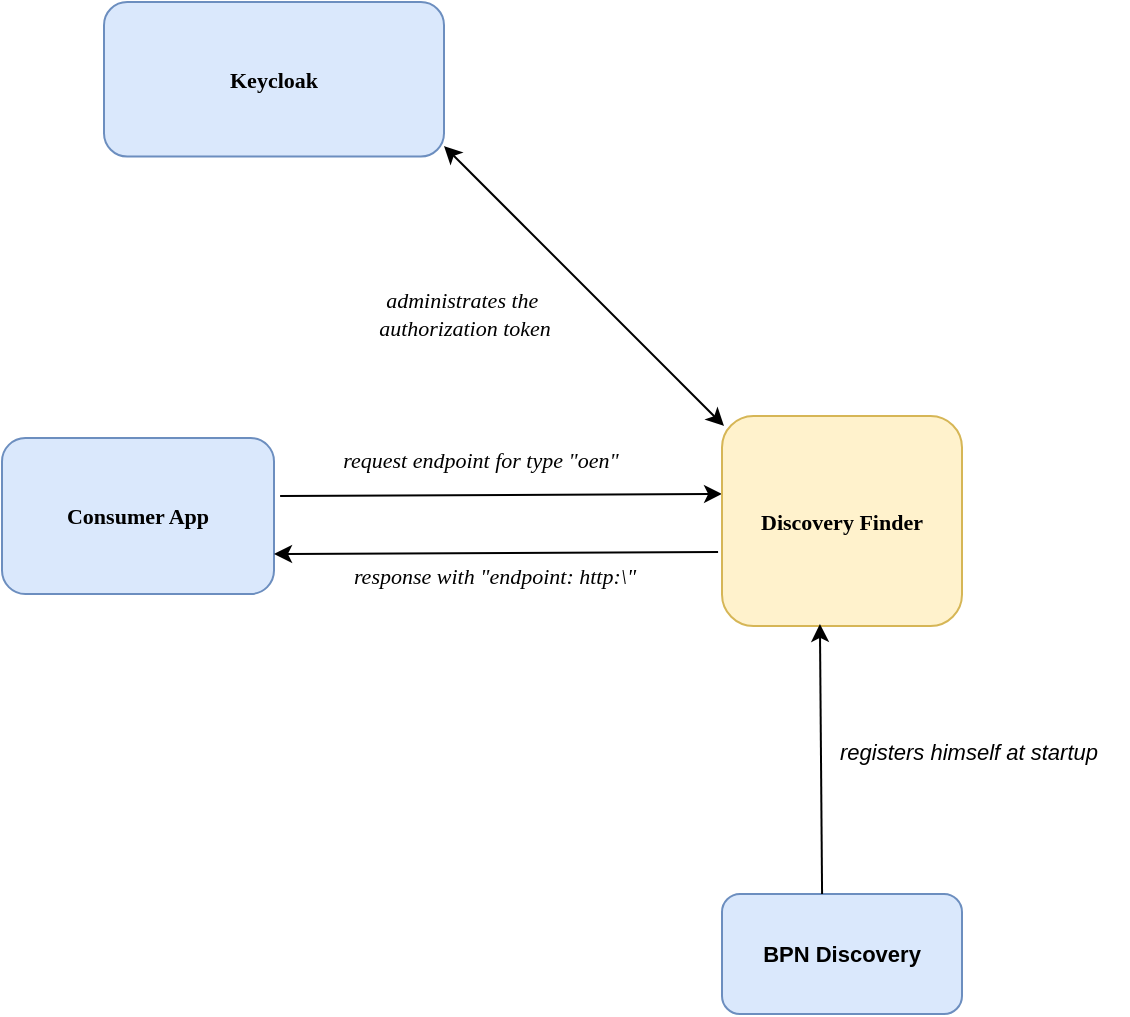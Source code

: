 <mxfile version="21.3.2" type="device">
  <diagram name="Seite-1" id="9co04QmEE0R0oi6VNs9X">
    <mxGraphModel dx="1416" dy="747" grid="1" gridSize="10" guides="1" tooltips="1" connect="1" arrows="1" fold="1" page="1" pageScale="1" pageWidth="827" pageHeight="1169" math="0" shadow="0">
      <root>
        <mxCell id="0" />
        <mxCell id="1" parent="0" />
        <mxCell id="28d11MB7t_VA5oIBtJsD-2" value="&lt;font style=&quot;font-size: 11px;&quot; face=&quot;Verdana&quot;&gt;&lt;b&gt;Consumer App&lt;/b&gt;&lt;/font&gt;" style="rounded=1;whiteSpace=wrap;html=1;fillColor=#dae8fc;strokeColor=#6c8ebf;" parent="1" vertex="1">
          <mxGeometry x="50" y="452" width="136" height="78" as="geometry" />
        </mxCell>
        <mxCell id="28d11MB7t_VA5oIBtJsD-3" value="&lt;i&gt;&lt;font face=&quot;Verdana&quot;&gt;request endpoint for type &quot;oen&quot;&lt;br&gt;&lt;/font&gt;&lt;/i&gt;" style="endArrow=classic;html=1;rounded=0;entryX=-0.033;entryY=0.371;entryDx=0;entryDy=0;entryPerimeter=0;exitX=0.993;exitY=0.372;exitDx=0;exitDy=0;exitPerimeter=0;" parent="1" edge="1">
          <mxGeometry x="-0.095" y="18" width="50" height="50" relative="1" as="geometry">
            <mxPoint x="189.048" y="481.016" as="sourcePoint" />
            <mxPoint x="410.04" y="479.955" as="targetPoint" />
            <mxPoint as="offset" />
          </mxGeometry>
        </mxCell>
        <mxCell id="28d11MB7t_VA5oIBtJsD-4" value="&lt;font style=&quot;font-size: 11px;&quot; face=&quot;Verdana&quot;&gt;&lt;b&gt;Discovery Finder&lt;/b&gt;&lt;/font&gt;" style="rounded=1;whiteSpace=wrap;html=1;fillColor=#fff2cc;strokeColor=#d6b656;" parent="1" vertex="1">
          <mxGeometry x="410" y="441" width="120" height="105" as="geometry" />
        </mxCell>
        <mxCell id="28d11MB7t_VA5oIBtJsD-6" value="" style="endArrow=classic;html=1;rounded=0;exitX=0.017;exitY=0.648;exitDx=0;exitDy=0;exitPerimeter=0;" parent="1" edge="1">
          <mxGeometry width="50" height="50" relative="1" as="geometry">
            <mxPoint x="408.04" y="509.04" as="sourcePoint" />
            <mxPoint x="186" y="510" as="targetPoint" />
          </mxGeometry>
        </mxCell>
        <mxCell id="28d11MB7t_VA5oIBtJsD-8" value="&lt;div style=&quot;font-size: 11px;&quot;&gt;&lt;font style=&quot;font-size: 11px;&quot;&gt;&lt;i&gt;&lt;font style=&quot;font-size: 11px;&quot; face=&quot;Verdana&quot;&gt;response with &quot;endpoint: http:\\&quot;&lt;/font&gt;&lt;/i&gt;&lt;/font&gt;&lt;/div&gt;&lt;div style=&quot;font-size: 11px;&quot;&gt;&lt;font style=&quot;font-size: 11px;&quot;&gt;&lt;i&gt;&lt;font style=&quot;font-size: 11px;&quot; face=&quot;Verdana&quot;&gt;&lt;br&gt;&lt;/font&gt;&lt;/i&gt;&lt;/font&gt;&lt;/div&gt;" style="text;html=1;align=center;verticalAlign=middle;resizable=0;points=[];autosize=1;strokeColor=none;fillColor=none;" parent="1" vertex="1">
          <mxGeometry x="191" y="508" width="210" height="40" as="geometry" />
        </mxCell>
        <mxCell id="28d11MB7t_VA5oIBtJsD-13" value="&lt;font style=&quot;font-size: 11px;&quot;&gt;&lt;b&gt;BPN Discovery&lt;/b&gt;&lt;/font&gt;" style="rounded=1;whiteSpace=wrap;html=1;fillColor=#dae8fc;strokeColor=#6c8ebf;" parent="1" vertex="1">
          <mxGeometry x="410" y="680" width="120" height="60" as="geometry" />
        </mxCell>
        <mxCell id="28d11MB7t_VA5oIBtJsD-14" value="" style="endArrow=classic;html=1;rounded=0;entryX=0.408;entryY=0.99;entryDx=0;entryDy=0;entryPerimeter=0;exitX=0.417;exitY=0;exitDx=0;exitDy=0;exitPerimeter=0;" parent="1" source="28d11MB7t_VA5oIBtJsD-13" target="28d11MB7t_VA5oIBtJsD-4" edge="1">
          <mxGeometry width="50" height="50" relative="1" as="geometry">
            <mxPoint x="459" y="670" as="sourcePoint" />
            <mxPoint x="460" y="680" as="targetPoint" />
          </mxGeometry>
        </mxCell>
        <mxCell id="28d11MB7t_VA5oIBtJsD-16" value="&lt;div style=&quot;font-size: 11px;&quot;&gt;&lt;font style=&quot;font-size: 11px;&quot;&gt;&lt;i&gt;registers himself at startup&lt;/i&gt;&lt;/font&gt;&lt;/div&gt;" style="text;html=1;align=center;verticalAlign=middle;resizable=0;points=[];autosize=1;strokeColor=none;fillColor=none;" parent="1" vertex="1">
          <mxGeometry x="453" y="594" width="160" height="30" as="geometry" />
        </mxCell>
        <mxCell id="KuprJlIQe4Yt3sdYeszI-2" value="&lt;b&gt;&lt;font style=&quot;font-size: 11px;&quot; face=&quot;Verdana&quot;&gt;Keycloak&lt;/font&gt;&lt;/b&gt;" style="rounded=1;whiteSpace=wrap;html=1;fillColor=#dae8fc;strokeColor=#6c8ebf;" parent="1" vertex="1">
          <mxGeometry x="101" y="234" width="170" height="77.27" as="geometry" />
        </mxCell>
        <mxCell id="KuprJlIQe4Yt3sdYeszI-3" value="&lt;div style=&quot;font-size: 11px;&quot;&gt;&lt;font style=&quot;font-size: 11px;&quot; face=&quot;Verdana&quot;&gt;&lt;i&gt;&lt;font style=&quot;font-size: 11px;&quot;&gt;administrates the&amp;nbsp; &lt;br&gt;&lt;/font&gt;&lt;/i&gt;&lt;/font&gt;&lt;/div&gt;&lt;div style=&quot;font-size: 11px;&quot;&gt;&lt;font style=&quot;font-size: 11px;&quot; face=&quot;Verdana&quot;&gt;&lt;i&gt;&lt;font style=&quot;font-size: 11px;&quot;&gt;authorization token&lt;/font&gt;&lt;/i&gt;&lt;/font&gt;&lt;/div&gt;" style="text;html=1;align=center;verticalAlign=middle;resizable=0;points=[];autosize=1;strokeColor=none;fillColor=none;" parent="1" vertex="1">
          <mxGeometry x="216" y="370.27" width="130" height="40" as="geometry" />
        </mxCell>
        <mxCell id="KuprJlIQe4Yt3sdYeszI-4" value="" style="endArrow=classic;startArrow=classic;html=1;rounded=0;" parent="1" edge="1">
          <mxGeometry width="50" height="50" relative="1" as="geometry">
            <mxPoint x="271" y="306" as="sourcePoint" />
            <mxPoint x="411" y="446" as="targetPoint" />
          </mxGeometry>
        </mxCell>
      </root>
    </mxGraphModel>
  </diagram>
</mxfile>
